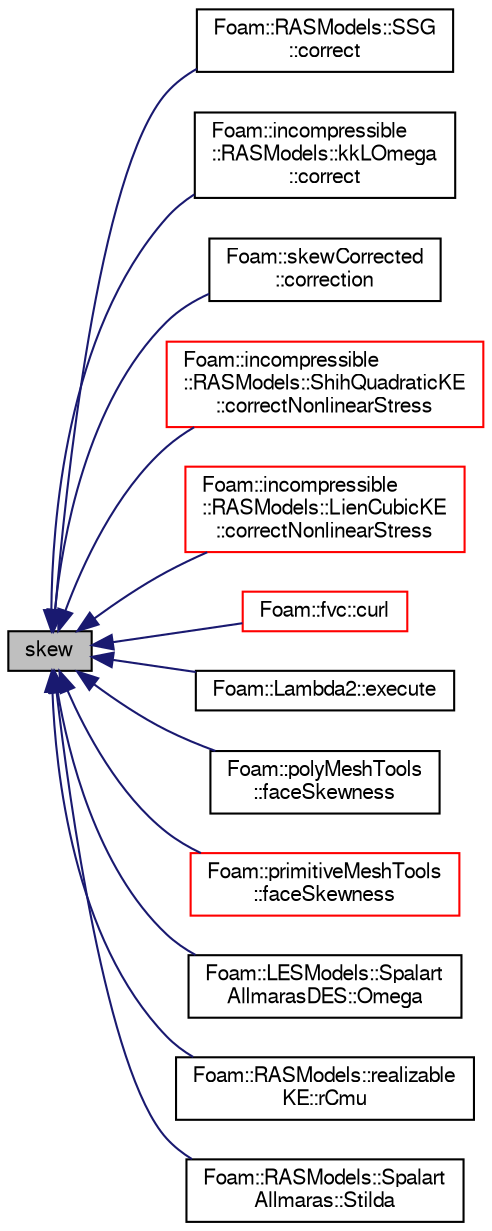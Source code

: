 digraph "skew"
{
  bgcolor="transparent";
  edge [fontname="FreeSans",fontsize="10",labelfontname="FreeSans",labelfontsize="10"];
  node [fontname="FreeSans",fontsize="10",shape=record];
  rankdir="LR";
  Node1 [label="skew",height=0.2,width=0.4,color="black", fillcolor="grey75", style="filled" fontcolor="black"];
  Node1 -> Node2 [dir="back",color="midnightblue",fontsize="10",style="solid",fontname="FreeSans"];
  Node2 [label="Foam::RASModels::SSG\l::correct",height=0.2,width=0.4,color="black",URL="$a02350.html#a3ae44b28050c3aa494c1d8e18cf618c1",tooltip="Solve the turbulence equations and correct eddy-Viscosity and. "];
  Node1 -> Node3 [dir="back",color="midnightblue",fontsize="10",style="solid",fontname="FreeSans"];
  Node3 [label="Foam::incompressible\l::RASModels::kkLOmega\l::correct",height=0.2,width=0.4,color="black",URL="$a01203.html#a3ae44b28050c3aa494c1d8e18cf618c1",tooltip="Solve the turbulence equations and correct the turbulence viscosity. "];
  Node1 -> Node4 [dir="back",color="midnightblue",fontsize="10",style="solid",fontname="FreeSans"];
  Node4 [label="Foam::skewCorrected\l::correction",height=0.2,width=0.4,color="black",URL="$a02265.html#a575a424a2a3d61de0e8d6ad368b61be1",tooltip="Return the explicit correction to the face-interpolate. "];
  Node1 -> Node5 [dir="back",color="midnightblue",fontsize="10",style="solid",fontname="FreeSans"];
  Node5 [label="Foam::incompressible\l::RASModels::ShihQuadraticKE\l::correctNonlinearStress",height=0.2,width=0.4,color="red",URL="$a02228.html#aaeceed08f8e5aa404ea620bbed333cf2"];
  Node1 -> Node6 [dir="back",color="midnightblue",fontsize="10",style="solid",fontname="FreeSans"];
  Node6 [label="Foam::incompressible\l::RASModels::LienCubicKE\l::correctNonlinearStress",height=0.2,width=0.4,color="red",URL="$a01273.html#aaeceed08f8e5aa404ea620bbed333cf2"];
  Node1 -> Node7 [dir="back",color="midnightblue",fontsize="10",style="solid",fontname="FreeSans"];
  Node7 [label="Foam::fvc::curl",height=0.2,width=0.4,color="red",URL="$a10271.html#a1b6f4cf0c3bce34f80a2a7bcc28f43e9"];
  Node1 -> Node8 [dir="back",color="midnightblue",fontsize="10",style="solid",fontname="FreeSans"];
  Node8 [label="Foam::Lambda2::execute",height=0.2,width=0.4,color="black",URL="$a01225.html#a61af3e60b94ae3e748f6fbac1e794af7",tooltip="Execute, currently does nothing. "];
  Node1 -> Node9 [dir="back",color="midnightblue",fontsize="10",style="solid",fontname="FreeSans"];
  Node9 [label="Foam::polyMeshTools\l::faceSkewness",height=0.2,width=0.4,color="black",URL="$a01868.html#a18dd96d4299c9cd56aa762e236a9af0d",tooltip="Generate skewness field. "];
  Node1 -> Node10 [dir="back",color="midnightblue",fontsize="10",style="solid",fontname="FreeSans"];
  Node10 [label="Foam::primitiveMeshTools\l::faceSkewness",height=0.2,width=0.4,color="red",URL="$a01913.html#a3c5a5ea5f6eecbaf692582855583eff9",tooltip="Generate skewness field. "];
  Node1 -> Node11 [dir="back",color="midnightblue",fontsize="10",style="solid",fontname="FreeSans"];
  Node11 [label="Foam::LESModels::Spalart\lAllmarasDES::Omega",height=0.2,width=0.4,color="black",URL="$a02320.html#afa60714d585691946eb08080fd1dbbad"];
  Node1 -> Node12 [dir="back",color="midnightblue",fontsize="10",style="solid",fontname="FreeSans"];
  Node12 [label="Foam::RASModels::realizable\lKE::rCmu",height=0.2,width=0.4,color="black",URL="$a02037.html#a1068a692df4f337ad061061d4c6b380d"];
  Node1 -> Node13 [dir="back",color="midnightblue",fontsize="10",style="solid",fontname="FreeSans"];
  Node13 [label="Foam::RASModels::Spalart\lAllmaras::Stilda",height=0.2,width=0.4,color="black",URL="$a02318.html#a98e641d02212ed9a1b80cbb8c96f9cec"];
}
